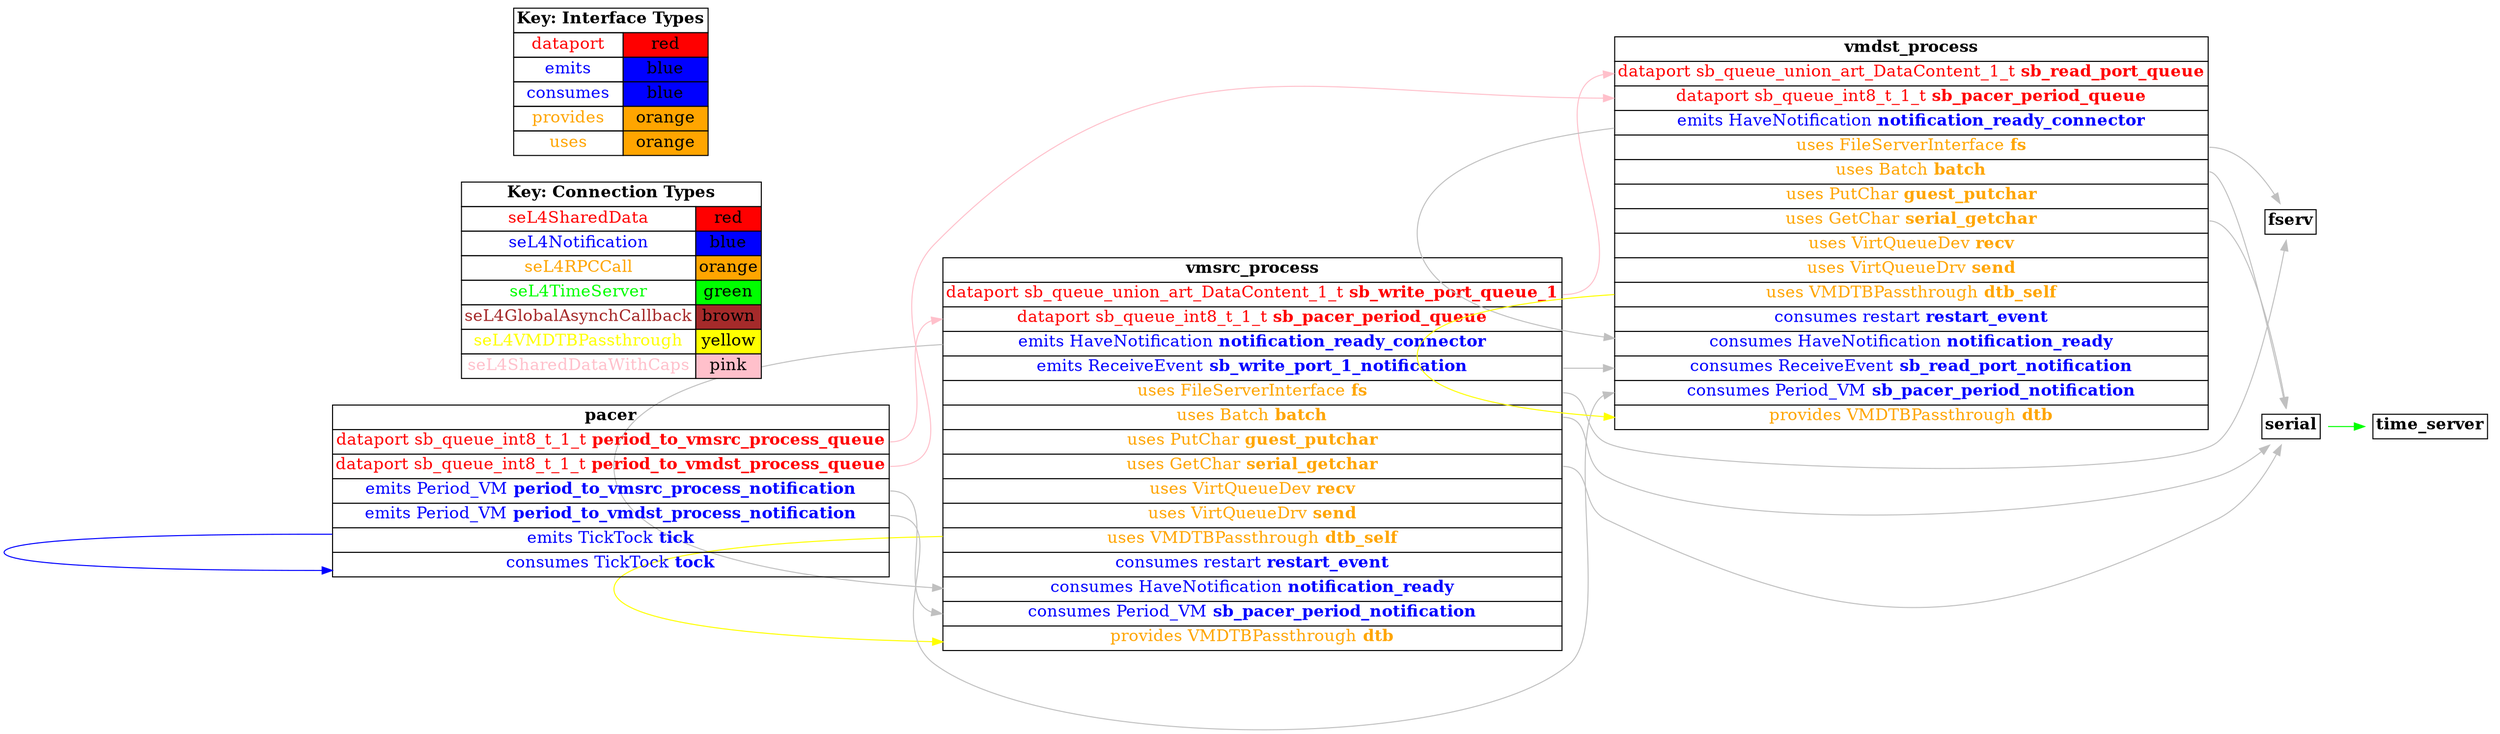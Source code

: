 digraph g {
graph [
  overlap = false,
  rankdir = "LR"
];
node [
  fontsize = "16",
  shape = "ellipse"
];
edge [
];

vmsrc_process [
  label=<
    <TABLE BORDER="0" CELLBORDER="1" CELLSPACING="0">
      <TR><TD><B>vmsrc_process</B></TD></TR>
      <TR><TD PORT="sb_write_port_queue_1"><FONT COLOR="red">dataport sb_queue_union_art_DataContent_1_t <B>sb_write_port_queue_1</B></FONT></TD></TR>
      <TR><TD PORT="sb_pacer_period_queue"><FONT COLOR="red">dataport sb_queue_int8_t_1_t <B>sb_pacer_period_queue</B></FONT></TD></TR>
      <TR><TD PORT="notification_ready_connector"><FONT COLOR="blue">emits HaveNotification <B>notification_ready_connector</B></FONT></TD></TR>
      <TR><TD PORT="sb_write_port_1_notification"><FONT COLOR="blue">emits ReceiveEvent <B>sb_write_port_1_notification</B></FONT></TD></TR>
      <TR><TD PORT="fs"><FONT COLOR="orange">uses FileServerInterface <B>fs</B></FONT></TD></TR>
      <TR><TD PORT="batch"><FONT COLOR="orange">uses Batch <B>batch</B></FONT></TD></TR>
      <TR><TD PORT="guest_putchar"><FONT COLOR="orange">uses PutChar <B>guest_putchar</B></FONT></TD></TR>
      <TR><TD PORT="serial_getchar"><FONT COLOR="orange">uses GetChar <B>serial_getchar</B></FONT></TD></TR>
      <TR><TD PORT="recv"><FONT COLOR="orange">uses VirtQueueDev <B>recv</B></FONT></TD></TR>
      <TR><TD PORT="send"><FONT COLOR="orange">uses VirtQueueDrv <B>send</B></FONT></TD></TR>
      <TR><TD PORT="dtb_self"><FONT COLOR="orange">uses VMDTBPassthrough <B>dtb_self</B></FONT></TD></TR>
      <TR><TD PORT="restart_event"><FONT COLOR="blue">consumes restart <B>restart_event</B></FONT></TD></TR>
      <TR><TD PORT="notification_ready"><FONT COLOR="blue">consumes HaveNotification <B>notification_ready</B></FONT></TD></TR>
      <TR><TD PORT="sb_pacer_period_notification"><FONT COLOR="blue">consumes Period_VM <B>sb_pacer_period_notification</B></FONT></TD></TR>
      <TR><TD PORT="dtb"><FONT COLOR="orange">provides VMDTBPassthrough <B>dtb</B></FONT></TD></TR>"
    </TABLE>
  >
  shape=plaintext
];

fserv [
  label=<
    <TABLE BORDER="0" CELLBORDER="1" CELLSPACING="0">
      <TR><TD><B>fserv</B></TD></TR>"
    </TABLE>
  >
  shape=plaintext
];

time_server [
  label=<
    <TABLE BORDER="0" CELLBORDER="1" CELLSPACING="0">
      <TR><TD><B>time_server</B></TD></TR>"
    </TABLE>
  >
  shape=plaintext
];

serial [
  label=<
    <TABLE BORDER="0" CELLBORDER="1" CELLSPACING="0">
      <TR><TD><B>serial</B></TD></TR>"
    </TABLE>
  >
  shape=plaintext
];

vmdst_process [
  label=<
    <TABLE BORDER="0" CELLBORDER="1" CELLSPACING="0">
      <TR><TD><B>vmdst_process</B></TD></TR>
      <TR><TD PORT="sb_read_port_queue"><FONT COLOR="red">dataport sb_queue_union_art_DataContent_1_t <B>sb_read_port_queue</B></FONT></TD></TR>
      <TR><TD PORT="sb_pacer_period_queue"><FONT COLOR="red">dataport sb_queue_int8_t_1_t <B>sb_pacer_period_queue</B></FONT></TD></TR>
      <TR><TD PORT="notification_ready_connector"><FONT COLOR="blue">emits HaveNotification <B>notification_ready_connector</B></FONT></TD></TR>
      <TR><TD PORT="fs"><FONT COLOR="orange">uses FileServerInterface <B>fs</B></FONT></TD></TR>
      <TR><TD PORT="batch"><FONT COLOR="orange">uses Batch <B>batch</B></FONT></TD></TR>
      <TR><TD PORT="guest_putchar"><FONT COLOR="orange">uses PutChar <B>guest_putchar</B></FONT></TD></TR>
      <TR><TD PORT="serial_getchar"><FONT COLOR="orange">uses GetChar <B>serial_getchar</B></FONT></TD></TR>
      <TR><TD PORT="recv"><FONT COLOR="orange">uses VirtQueueDev <B>recv</B></FONT></TD></TR>
      <TR><TD PORT="send"><FONT COLOR="orange">uses VirtQueueDrv <B>send</B></FONT></TD></TR>
      <TR><TD PORT="dtb_self"><FONT COLOR="orange">uses VMDTBPassthrough <B>dtb_self</B></FONT></TD></TR>
      <TR><TD PORT="restart_event"><FONT COLOR="blue">consumes restart <B>restart_event</B></FONT></TD></TR>
      <TR><TD PORT="notification_ready"><FONT COLOR="blue">consumes HaveNotification <B>notification_ready</B></FONT></TD></TR>
      <TR><TD PORT="sb_read_port_notification"><FONT COLOR="blue">consumes ReceiveEvent <B>sb_read_port_notification</B></FONT></TD></TR>
      <TR><TD PORT="sb_pacer_period_notification"><FONT COLOR="blue">consumes Period_VM <B>sb_pacer_period_notification</B></FONT></TD></TR>
      <TR><TD PORT="dtb"><FONT COLOR="orange">provides VMDTBPassthrough <B>dtb</B></FONT></TD></TR>"
    </TABLE>
  >
  shape=plaintext
];

pacer [
  label=<
    <TABLE BORDER="0" CELLBORDER="1" CELLSPACING="0">
      <TR><TD><B>pacer</B></TD></TR>
      <TR><TD PORT="period_to_vmsrc_process_queue"><FONT COLOR="red">dataport sb_queue_int8_t_1_t <B>period_to_vmsrc_process_queue</B></FONT></TD></TR>
      <TR><TD PORT="period_to_vmdst_process_queue"><FONT COLOR="red">dataport sb_queue_int8_t_1_t <B>period_to_vmdst_process_queue</B></FONT></TD></TR>
      <TR><TD PORT="period_to_vmsrc_process_notification"><FONT COLOR="blue">emits Period_VM <B>period_to_vmsrc_process_notification</B></FONT></TD></TR>
      <TR><TD PORT="period_to_vmdst_process_notification"><FONT COLOR="blue">emits Period_VM <B>period_to_vmdst_process_notification</B></FONT></TD></TR>
      <TR><TD PORT="tick"><FONT COLOR="blue">emits TickTock <B>tick</B></FONT></TD></TR>
      <TR><TD PORT="tock"><FONT COLOR="blue">consumes TickTock <B>tock</B></FONT></TD></TR>"
    </TABLE>
  >
  shape=plaintext
];

connectiontypekey [
  label=<
   <TABLE BORDER="0" CELLBORDER="1" CELLSPACING="0">
     <TR><TD COLSPAN="2"><B>Key: Connection Types</B></TD></TR>
     <TR><TD><FONT COLOR="red">seL4SharedData</FONT></TD><TD BGCOLOR="red">red</TD></TR>
     <TR><TD><FONT COLOR="blue">seL4Notification</FONT></TD><TD BGCOLOR="blue">blue</TD></TR>
     <TR><TD><FONT COLOR="orange">seL4RPCCall</FONT></TD><TD BGCOLOR="orange">orange</TD></TR>
     <TR><TD><FONT COLOR="green">seL4TimeServer</FONT></TD><TD BGCOLOR="green">green</TD></TR>
     <TR><TD><FONT COLOR="brown">seL4GlobalAsynchCallback</FONT></TD><TD BGCOLOR="brown">brown</TD></TR>
     <TR><TD><FONT COLOR="yellow">seL4VMDTBPassthrough</FONT></TD><TD BGCOLOR="yellow">yellow</TD></TR>
     <TR><TD><FONT COLOR="pink">seL4SharedDataWithCaps</FONT></TD><TD BGCOLOR="pink">pink</TD></TR>
   </TABLE>
  >
  shape=plaintext
];

interfacetypekey [
  label=<
   <TABLE BORDER="0" CELLBORDER="1" CELLSPACING="0">
     <TR><TD COLSPAN="2"><B>Key: Interface Types</B></TD></TR>
     <TR><TD><FONT COLOR="red">dataport</FONT></TD><TD BGCOLOR="red">red</TD></TR>
     <TR><TD><FONT COLOR="blue">emits</FONT></TD><TD BGCOLOR="blue">blue</TD></TR>
     <TR><TD><FONT COLOR="blue">consumes</FONT></TD><TD BGCOLOR="blue">blue</TD></TR>
     <TR><TD><FONT COLOR="orange">provides</FONT></TD><TD BGCOLOR="orange">orange</TD></TR>
     <TR><TD><FONT COLOR="orange">uses</FONT></TD><TD BGCOLOR="orange">orange</TD></TR>
   </TABLE>
  >
  shape=plaintext
];

"vmsrc_process":fs -> "fserv":fs_ctrl [
  color="grey"
  //label = "seL4RPCDataport"
  id = conn1

];

"vmsrc_process":notification_ready_connector -> "vmsrc_process":notification_ready [
  color="grey"
  //label = "seL4GlobalAsynch"
  id = conn2

];

"vmsrc_process":dtb_self -> "vmsrc_process":dtb [
  color="yellow"
  //label = "seL4VMDTBPassthrough"
  id = conn3

];

"serial":timeout -> "time_server":the_timer [
  color="green"
  //label = "seL4TimeServer"
  id = conn4

];

"vmsrc_process":batch -> "serial":processed_batch [
  color="grey"
  //label = "seL4SerialServer"
  id = conn5

];

"vmsrc_process":serial_getchar -> "serial":getchar [
  color="grey"
  //label = "seL4SerialServer"
  id = conn6

];

"vmdst_process":fs -> "fserv":fs_ctrl [
  color="grey"
  //label = "seL4RPCDataport"
  id = conn7

];

"vmdst_process":notification_ready_connector -> "vmdst_process":notification_ready [
  color="grey"
  //label = "seL4GlobalAsynch"
  id = conn8

];

"vmdst_process":dtb_self -> "vmdst_process":dtb [
  color="yellow"
  //label = "seL4VMDTBPassthrough"
  id = conn9

];

"vmdst_process":batch -> "serial":processed_batch [
  color="grey"
  //label = "seL4SerialServer"
  id = conn10

];

"vmdst_process":serial_getchar -> "serial":getchar [
  color="grey"
  //label = "seL4SerialServer"
  id = conn11

];

"vmsrc_process":sb_write_port_1_notification -> "vmdst_process":sb_read_port_notification [
  color="grey"
  //label = "seL4GlobalAsynch"
  id = conn12

];

"vmsrc_process":sb_write_port_queue_1 -> "vmdst_process":sb_read_port_queue [
  color="pink"
  //label = "seL4SharedDataWithCaps"
  id = conn13

];

"pacer":tick -> "pacer":tock [
  color="blue"
  //label = "seL4Notification"
  id = conn14

];

"pacer":period_to_vmsrc_process_notification -> "vmsrc_process":sb_pacer_period_notification [
  color="grey"
  //label = "seL4GlobalAsynch"
  id = conn15

];

"pacer":period_to_vmsrc_process_queue -> "vmsrc_process":sb_pacer_period_queue [
  color="pink"
  //label = "seL4SharedDataWithCaps"
  id = conn16

];

"pacer":period_to_vmdst_process_notification -> "vmdst_process":sb_pacer_period_notification [
  color="grey"
  //label = "seL4GlobalAsynch"
  id = conn17

];

"pacer":period_to_vmdst_process_queue -> "vmdst_process":sb_pacer_period_queue [
  color="pink"
  //label = "seL4SharedDataWithCaps"
  id = conn18

];

}